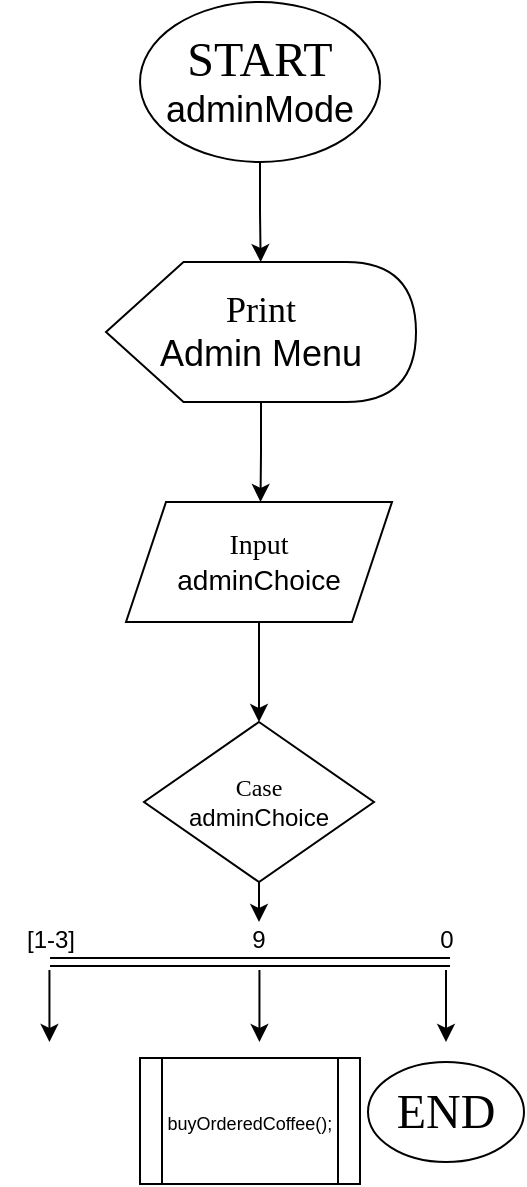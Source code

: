<mxfile version="24.8.1">
  <diagram name="Page-1" id="X9py8qPNmhiQziaTyPdJ">
    <mxGraphModel dx="890" dy="971" grid="1" gridSize="10" guides="1" tooltips="1" connect="1" arrows="1" fold="1" page="1" pageScale="1" pageWidth="850" pageHeight="1100" math="0" shadow="0">
      <root>
        <mxCell id="0" />
        <mxCell id="1" parent="0" />
        <mxCell id="wq1x-DvyOyqJZuiO0ZfP-2" style="edgeStyle=orthogonalEdgeStyle;rounded=0;orthogonalLoop=1;jettySize=auto;html=1;exitX=0.5;exitY=1;exitDx=0;exitDy=0;" edge="1" parent="1" source="wq1x-DvyOyqJZuiO0ZfP-1">
          <mxGeometry relative="1" as="geometry">
            <mxPoint x="425.333" y="170" as="targetPoint" />
          </mxGeometry>
        </mxCell>
        <mxCell id="wq1x-DvyOyqJZuiO0ZfP-1" value="&lt;font style=&quot;font-size: 24px;&quot; face=&quot;Lucida Console&quot;&gt;START&lt;/font&gt;&lt;div&gt;&lt;span style=&quot;font-size: 18px;&quot;&gt;adminMode&lt;/span&gt;&lt;/div&gt;" style="ellipse;whiteSpace=wrap;html=1;" vertex="1" parent="1">
          <mxGeometry x="365" y="40" width="120" height="80" as="geometry" />
        </mxCell>
        <mxCell id="wq1x-DvyOyqJZuiO0ZfP-8" style="edgeStyle=orthogonalEdgeStyle;rounded=0;orthogonalLoop=1;jettySize=auto;html=1;entryX=0.5;entryY=0;entryDx=0;entryDy=0;" edge="1" parent="1" source="wq1x-DvyOyqJZuiO0ZfP-3">
          <mxGeometry relative="1" as="geometry">
            <mxPoint x="425.25" y="290" as="targetPoint" />
          </mxGeometry>
        </mxCell>
        <mxCell id="wq1x-DvyOyqJZuiO0ZfP-3" value="&lt;div&gt;&lt;span style=&quot;font-size: 18px; font-family: &amp;quot;Lucida Console&amp;quot;; background-color: initial;&quot;&gt;Print&lt;/span&gt;&lt;/div&gt;&lt;div&gt;&lt;span style=&quot;font-size: 18px;&quot;&gt;Admin Menu&lt;/span&gt;&lt;/div&gt;" style="shape=display;whiteSpace=wrap;html=1;" vertex="1" parent="1">
          <mxGeometry x="348" y="170" width="155" height="70" as="geometry" />
        </mxCell>
        <mxCell id="wq1x-DvyOyqJZuiO0ZfP-12" style="edgeStyle=none;rounded=0;orthogonalLoop=1;jettySize=auto;html=1;" edge="1" parent="1" source="wq1x-DvyOyqJZuiO0ZfP-10" target="wq1x-DvyOyqJZuiO0ZfP-11">
          <mxGeometry relative="1" as="geometry" />
        </mxCell>
        <mxCell id="wq1x-DvyOyqJZuiO0ZfP-10" value="&lt;font face=&quot;Lucida Console&quot;&gt;&lt;span style=&quot;font-size: 14px;&quot;&gt;Input&lt;/span&gt;&lt;/font&gt;&lt;br&gt;&lt;div&gt;&lt;span style=&quot;font-size: 14px;&quot;&gt;adminChoice&lt;/span&gt;&lt;/div&gt;" style="shape=parallelogram;perimeter=parallelogramPerimeter;whiteSpace=wrap;html=1;fixedSize=1;" vertex="1" parent="1">
          <mxGeometry x="358" y="290" width="133" height="60" as="geometry" />
        </mxCell>
        <mxCell id="wq1x-DvyOyqJZuiO0ZfP-14" style="edgeStyle=none;rounded=0;orthogonalLoop=1;jettySize=auto;html=1;" edge="1" parent="1" source="wq1x-DvyOyqJZuiO0ZfP-11">
          <mxGeometry relative="1" as="geometry">
            <mxPoint x="424.5" y="500" as="targetPoint" />
          </mxGeometry>
        </mxCell>
        <mxCell id="wq1x-DvyOyqJZuiO0ZfP-11" value="&lt;font face=&quot;Lucida Console&quot;&gt;Case&lt;/font&gt;&lt;br&gt;adminChoice" style="rhombus;whiteSpace=wrap;html=1;" vertex="1" parent="1">
          <mxGeometry x="367" y="400" width="115" height="80" as="geometry" />
        </mxCell>
        <mxCell id="wq1x-DvyOyqJZuiO0ZfP-13" value="" style="shape=link;html=1;rounded=0;" edge="1" parent="1">
          <mxGeometry width="100" relative="1" as="geometry">
            <mxPoint x="320" y="520" as="sourcePoint" />
            <mxPoint x="520" y="520" as="targetPoint" />
          </mxGeometry>
        </mxCell>
        <mxCell id="wq1x-DvyOyqJZuiO0ZfP-15" value="&lt;font face=&quot;Helvetica&quot;&gt;[1-3]&lt;/font&gt;" style="text;html=1;align=center;verticalAlign=middle;resizable=0;points=[];autosize=1;strokeColor=none;fillColor=none;" vertex="1" parent="1">
          <mxGeometry x="295" y="494" width="50" height="30" as="geometry" />
        </mxCell>
        <mxCell id="wq1x-DvyOyqJZuiO0ZfP-16" value="&lt;font face=&quot;Helvetica&quot;&gt;9&lt;/font&gt;" style="text;html=1;align=center;verticalAlign=middle;resizable=0;points=[];autosize=1;strokeColor=none;fillColor=none;" vertex="1" parent="1">
          <mxGeometry x="408.5" y="494" width="30" height="30" as="geometry" />
        </mxCell>
        <mxCell id="wq1x-DvyOyqJZuiO0ZfP-18" style="edgeStyle=none;rounded=0;orthogonalLoop=1;jettySize=auto;html=1;" edge="1" parent="1" source="wq1x-DvyOyqJZuiO0ZfP-17">
          <mxGeometry relative="1" as="geometry">
            <mxPoint x="518" y="560" as="targetPoint" />
          </mxGeometry>
        </mxCell>
        <mxCell id="wq1x-DvyOyqJZuiO0ZfP-17" value="&lt;font face=&quot;Helvetica&quot;&gt;0&lt;/font&gt;" style="text;html=1;align=center;verticalAlign=middle;resizable=0;points=[];autosize=1;strokeColor=none;fillColor=none;" vertex="1" parent="1">
          <mxGeometry x="503" y="494" width="30" height="30" as="geometry" />
        </mxCell>
        <mxCell id="wq1x-DvyOyqJZuiO0ZfP-19" value="&lt;font style=&quot;font-size: 24px;&quot; face=&quot;Lucida Console&quot;&gt;END&lt;/font&gt;" style="ellipse;whiteSpace=wrap;html=1;" vertex="1" parent="1">
          <mxGeometry x="479" y="570" width="78" height="50" as="geometry" />
        </mxCell>
        <mxCell id="wq1x-DvyOyqJZuiO0ZfP-27" style="edgeStyle=none;rounded=0;orthogonalLoop=1;jettySize=auto;html=1;" edge="1" parent="1">
          <mxGeometry relative="1" as="geometry">
            <mxPoint x="424.72" y="560" as="targetPoint" />
            <mxPoint x="424.72" y="524" as="sourcePoint" />
          </mxGeometry>
        </mxCell>
        <mxCell id="wq1x-DvyOyqJZuiO0ZfP-28" style="edgeStyle=none;rounded=0;orthogonalLoop=1;jettySize=auto;html=1;" edge="1" parent="1">
          <mxGeometry relative="1" as="geometry">
            <mxPoint x="319.72" y="560" as="targetPoint" />
            <mxPoint x="319.72" y="524" as="sourcePoint" />
          </mxGeometry>
        </mxCell>
        <mxCell id="wq1x-DvyOyqJZuiO0ZfP-50" value="&lt;font style=&quot;font-size: 9px;&quot;&gt;buyOrderedCoffee();&lt;/font&gt;" style="shape=process;whiteSpace=wrap;html=1;backgroundOutline=1;" vertex="1" parent="1">
          <mxGeometry x="365" y="568" width="110" height="63" as="geometry" />
        </mxCell>
      </root>
    </mxGraphModel>
  </diagram>
</mxfile>
